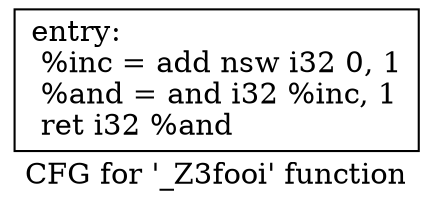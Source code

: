 digraph "CFG for '_Z3fooi' function" {
	label="CFG for '_Z3fooi' function";

	Node0x7f8a23d15ec0 [shape=record,label="{entry:\l  %inc = add nsw i32 0, 1\l  %and = and i32 %inc, 1\l  ret i32 %and\l}"];
}
